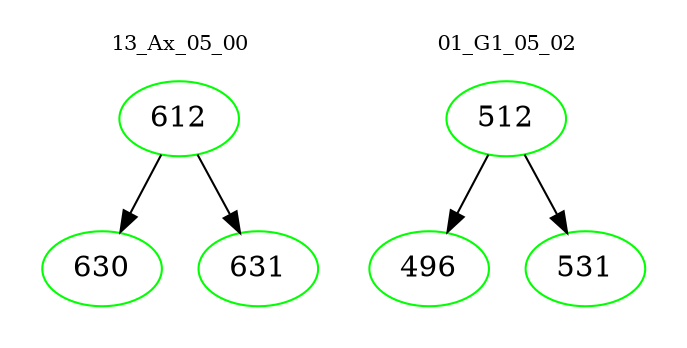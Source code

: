 digraph{
subgraph cluster_0 {
color = white
label = "13_Ax_05_00";
fontsize=10;
T0_612 [label="612", color="green"]
T0_612 -> T0_630 [color="black"]
T0_630 [label="630", color="green"]
T0_612 -> T0_631 [color="black"]
T0_631 [label="631", color="green"]
}
subgraph cluster_1 {
color = white
label = "01_G1_05_02";
fontsize=10;
T1_512 [label="512", color="green"]
T1_512 -> T1_496 [color="black"]
T1_496 [label="496", color="green"]
T1_512 -> T1_531 [color="black"]
T1_531 [label="531", color="green"]
}
}
